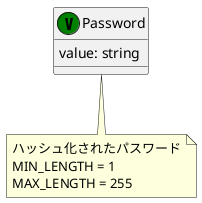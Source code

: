@startuml Password

class "Password" as Password << (V, green) >> {
    value: string
}

note bottom of Password
    ハッシュ化されたパスワード
    MIN_LENGTH = 1
    MAX_LENGTH = 255
end note

@enduml
